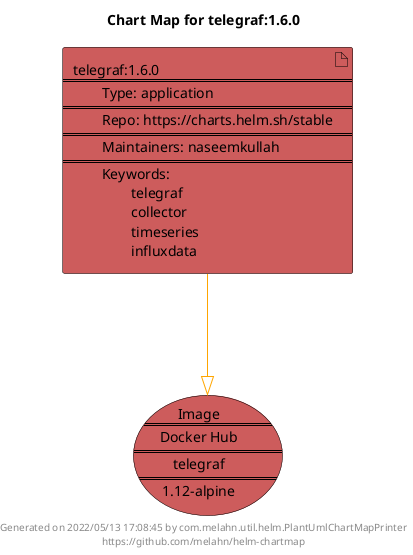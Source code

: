 @startuml
skinparam linetype ortho
skinparam backgroundColor white
skinparam usecaseBorderColor black
skinparam usecaseArrowColor LightSlateGray
skinparam artifactBorderColor black
skinparam artifactArrowColor LightSlateGray

title Chart Map for telegraf:1.6.0

'There is one referenced Helm Chart
artifact "telegraf:1.6.0\n====\n\tType: application\n====\n\tRepo: https://charts.helm.sh/stable\n====\n\tMaintainers: naseemkullah\n====\n\tKeywords: \n\t\ttelegraf\n\t\tcollector\n\t\ttimeseries\n\t\tinfluxdata" as telegraf_1_6_0 #IndianRed

'There is one referenced Docker Image
usecase "Image\n====\nDocker Hub\n====\ntelegraf\n====\n1.12-alpine" as telegraf_1_12_alpine #IndianRed

'Chart Dependencies
telegraf_1_6_0--[#orange]-|>telegraf_1_12_alpine

center footer Generated on 2022/05/13 17:08:45 by com.melahn.util.helm.PlantUmlChartMapPrinter\nhttps://github.com/melahn/helm-chartmap
@enduml

